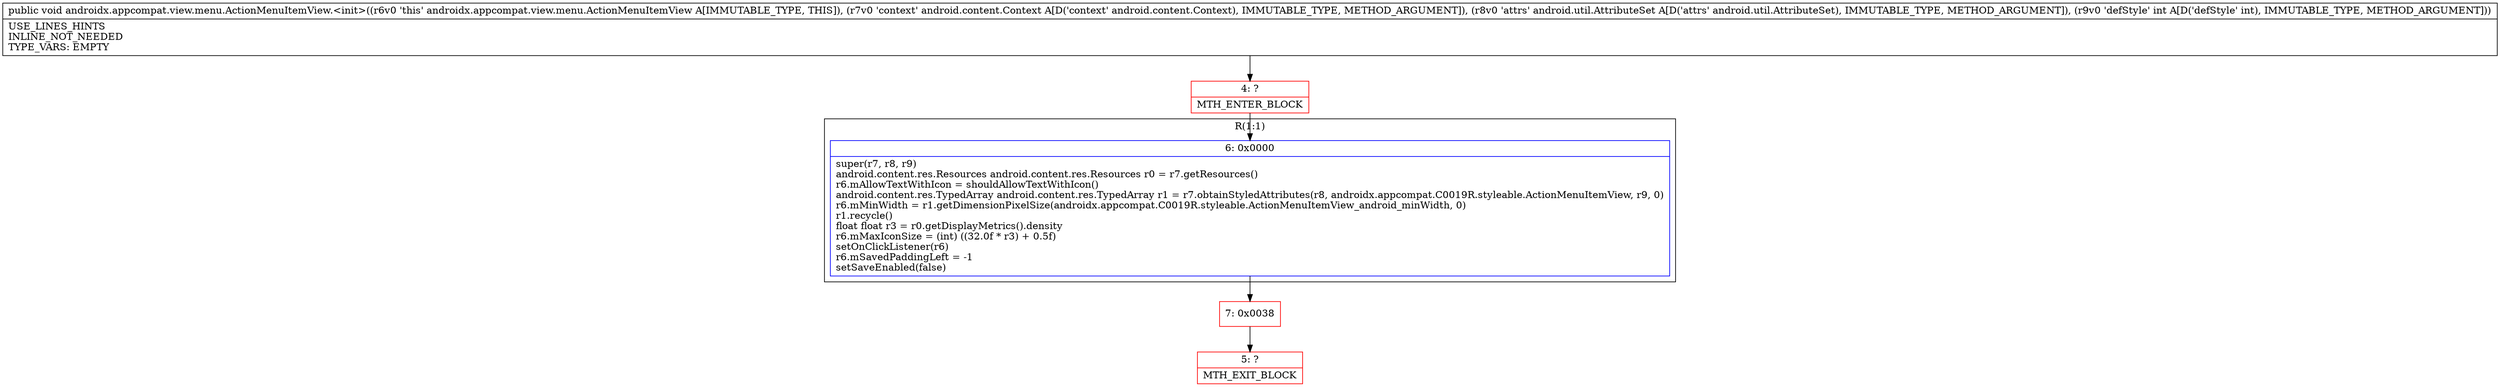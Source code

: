 digraph "CFG forandroidx.appcompat.view.menu.ActionMenuItemView.\<init\>(Landroid\/content\/Context;Landroid\/util\/AttributeSet;I)V" {
subgraph cluster_Region_471722402 {
label = "R(1:1)";
node [shape=record,color=blue];
Node_6 [shape=record,label="{6\:\ 0x0000|super(r7, r8, r9)\landroid.content.res.Resources android.content.res.Resources r0 = r7.getResources()\lr6.mAllowTextWithIcon = shouldAllowTextWithIcon()\landroid.content.res.TypedArray android.content.res.TypedArray r1 = r7.obtainStyledAttributes(r8, androidx.appcompat.C0019R.styleable.ActionMenuItemView, r9, 0)\lr6.mMinWidth = r1.getDimensionPixelSize(androidx.appcompat.C0019R.styleable.ActionMenuItemView_android_minWidth, 0)\lr1.recycle()\lfloat float r3 = r0.getDisplayMetrics().density\lr6.mMaxIconSize = (int) ((32.0f * r3) + 0.5f)\lsetOnClickListener(r6)\lr6.mSavedPaddingLeft = \-1\lsetSaveEnabled(false)\l}"];
}
Node_4 [shape=record,color=red,label="{4\:\ ?|MTH_ENTER_BLOCK\l}"];
Node_7 [shape=record,color=red,label="{7\:\ 0x0038}"];
Node_5 [shape=record,color=red,label="{5\:\ ?|MTH_EXIT_BLOCK\l}"];
MethodNode[shape=record,label="{public void androidx.appcompat.view.menu.ActionMenuItemView.\<init\>((r6v0 'this' androidx.appcompat.view.menu.ActionMenuItemView A[IMMUTABLE_TYPE, THIS]), (r7v0 'context' android.content.Context A[D('context' android.content.Context), IMMUTABLE_TYPE, METHOD_ARGUMENT]), (r8v0 'attrs' android.util.AttributeSet A[D('attrs' android.util.AttributeSet), IMMUTABLE_TYPE, METHOD_ARGUMENT]), (r9v0 'defStyle' int A[D('defStyle' int), IMMUTABLE_TYPE, METHOD_ARGUMENT]))  | USE_LINES_HINTS\lINLINE_NOT_NEEDED\lTYPE_VARS: EMPTY\l}"];
MethodNode -> Node_4;Node_6 -> Node_7;
Node_4 -> Node_6;
Node_7 -> Node_5;
}

